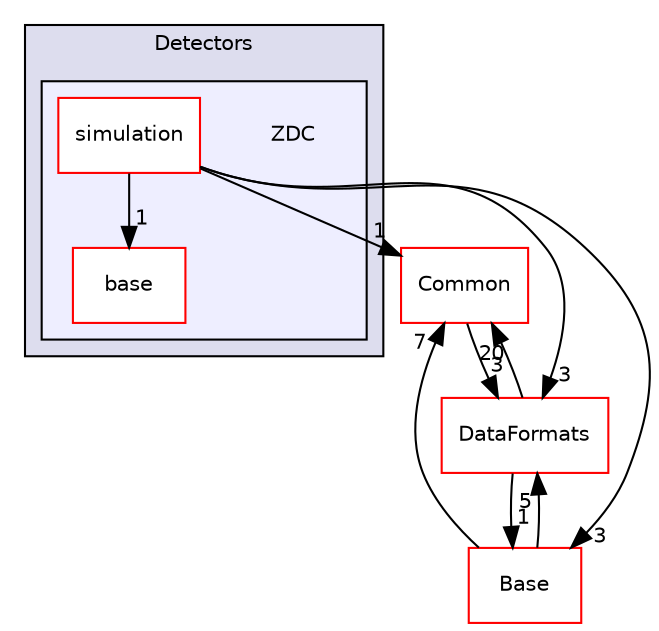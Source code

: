 digraph "/home/travis/build/AliceO2Group/AliceO2/Detectors/ZDC" {
  bgcolor=transparent;
  compound=true
  node [ fontsize="10", fontname="Helvetica"];
  edge [ labelfontsize="10", labelfontname="Helvetica"];
  subgraph clusterdir_051dca18e802f8e9474f2e30d29c04e0 {
    graph [ bgcolor="#ddddee", pencolor="black", label="Detectors" fontname="Helvetica", fontsize="10", URL="dir_051dca18e802f8e9474f2e30d29c04e0.html"]
  subgraph clusterdir_db9e312ee82793cf7e11be39a4401551 {
    graph [ bgcolor="#eeeeff", pencolor="black", label="" URL="dir_db9e312ee82793cf7e11be39a4401551.html"];
    dir_db9e312ee82793cf7e11be39a4401551 [shape=plaintext label="ZDC"];
    dir_9a03fde50984971e6d5cd095204aab10 [shape=box label="base" color="red" fillcolor="white" style="filled" URL="dir_9a03fde50984971e6d5cd095204aab10.html"];
    dir_42e3a2880e2a7a6dc7f4f0567528a1f9 [shape=box label="simulation" color="red" fillcolor="white" style="filled" URL="dir_42e3a2880e2a7a6dc7f4f0567528a1f9.html"];
  }
  }
  dir_4ab6b4cc6a7edbff49100e9123df213f [shape=box label="Common" color="red" URL="dir_4ab6b4cc6a7edbff49100e9123df213f.html"];
  dir_37c90836491b695b472bf98d1be8336b [shape=box label="Base" color="red" URL="dir_37c90836491b695b472bf98d1be8336b.html"];
  dir_2171f7ec022c5423887b07c69b2f5b48 [shape=box label="DataFormats" color="red" URL="dir_2171f7ec022c5423887b07c69b2f5b48.html"];
  dir_42e3a2880e2a7a6dc7f4f0567528a1f9->dir_4ab6b4cc6a7edbff49100e9123df213f [headlabel="1", labeldistance=1.5 headhref="dir_000200_000016.html"];
  dir_42e3a2880e2a7a6dc7f4f0567528a1f9->dir_37c90836491b695b472bf98d1be8336b [headlabel="3", labeldistance=1.5 headhref="dir_000200_000158.html"];
  dir_42e3a2880e2a7a6dc7f4f0567528a1f9->dir_9a03fde50984971e6d5cd095204aab10 [headlabel="1", labeldistance=1.5 headhref="dir_000200_000235.html"];
  dir_42e3a2880e2a7a6dc7f4f0567528a1f9->dir_2171f7ec022c5423887b07c69b2f5b48 [headlabel="3", labeldistance=1.5 headhref="dir_000200_000056.html"];
  dir_4ab6b4cc6a7edbff49100e9123df213f->dir_2171f7ec022c5423887b07c69b2f5b48 [headlabel="3", labeldistance=1.5 headhref="dir_000016_000056.html"];
  dir_37c90836491b695b472bf98d1be8336b->dir_4ab6b4cc6a7edbff49100e9123df213f [headlabel="7", labeldistance=1.5 headhref="dir_000158_000016.html"];
  dir_37c90836491b695b472bf98d1be8336b->dir_2171f7ec022c5423887b07c69b2f5b48 [headlabel="5", labeldistance=1.5 headhref="dir_000158_000056.html"];
  dir_2171f7ec022c5423887b07c69b2f5b48->dir_4ab6b4cc6a7edbff49100e9123df213f [headlabel="20", labeldistance=1.5 headhref="dir_000056_000016.html"];
  dir_2171f7ec022c5423887b07c69b2f5b48->dir_37c90836491b695b472bf98d1be8336b [headlabel="1", labeldistance=1.5 headhref="dir_000056_000158.html"];
}
